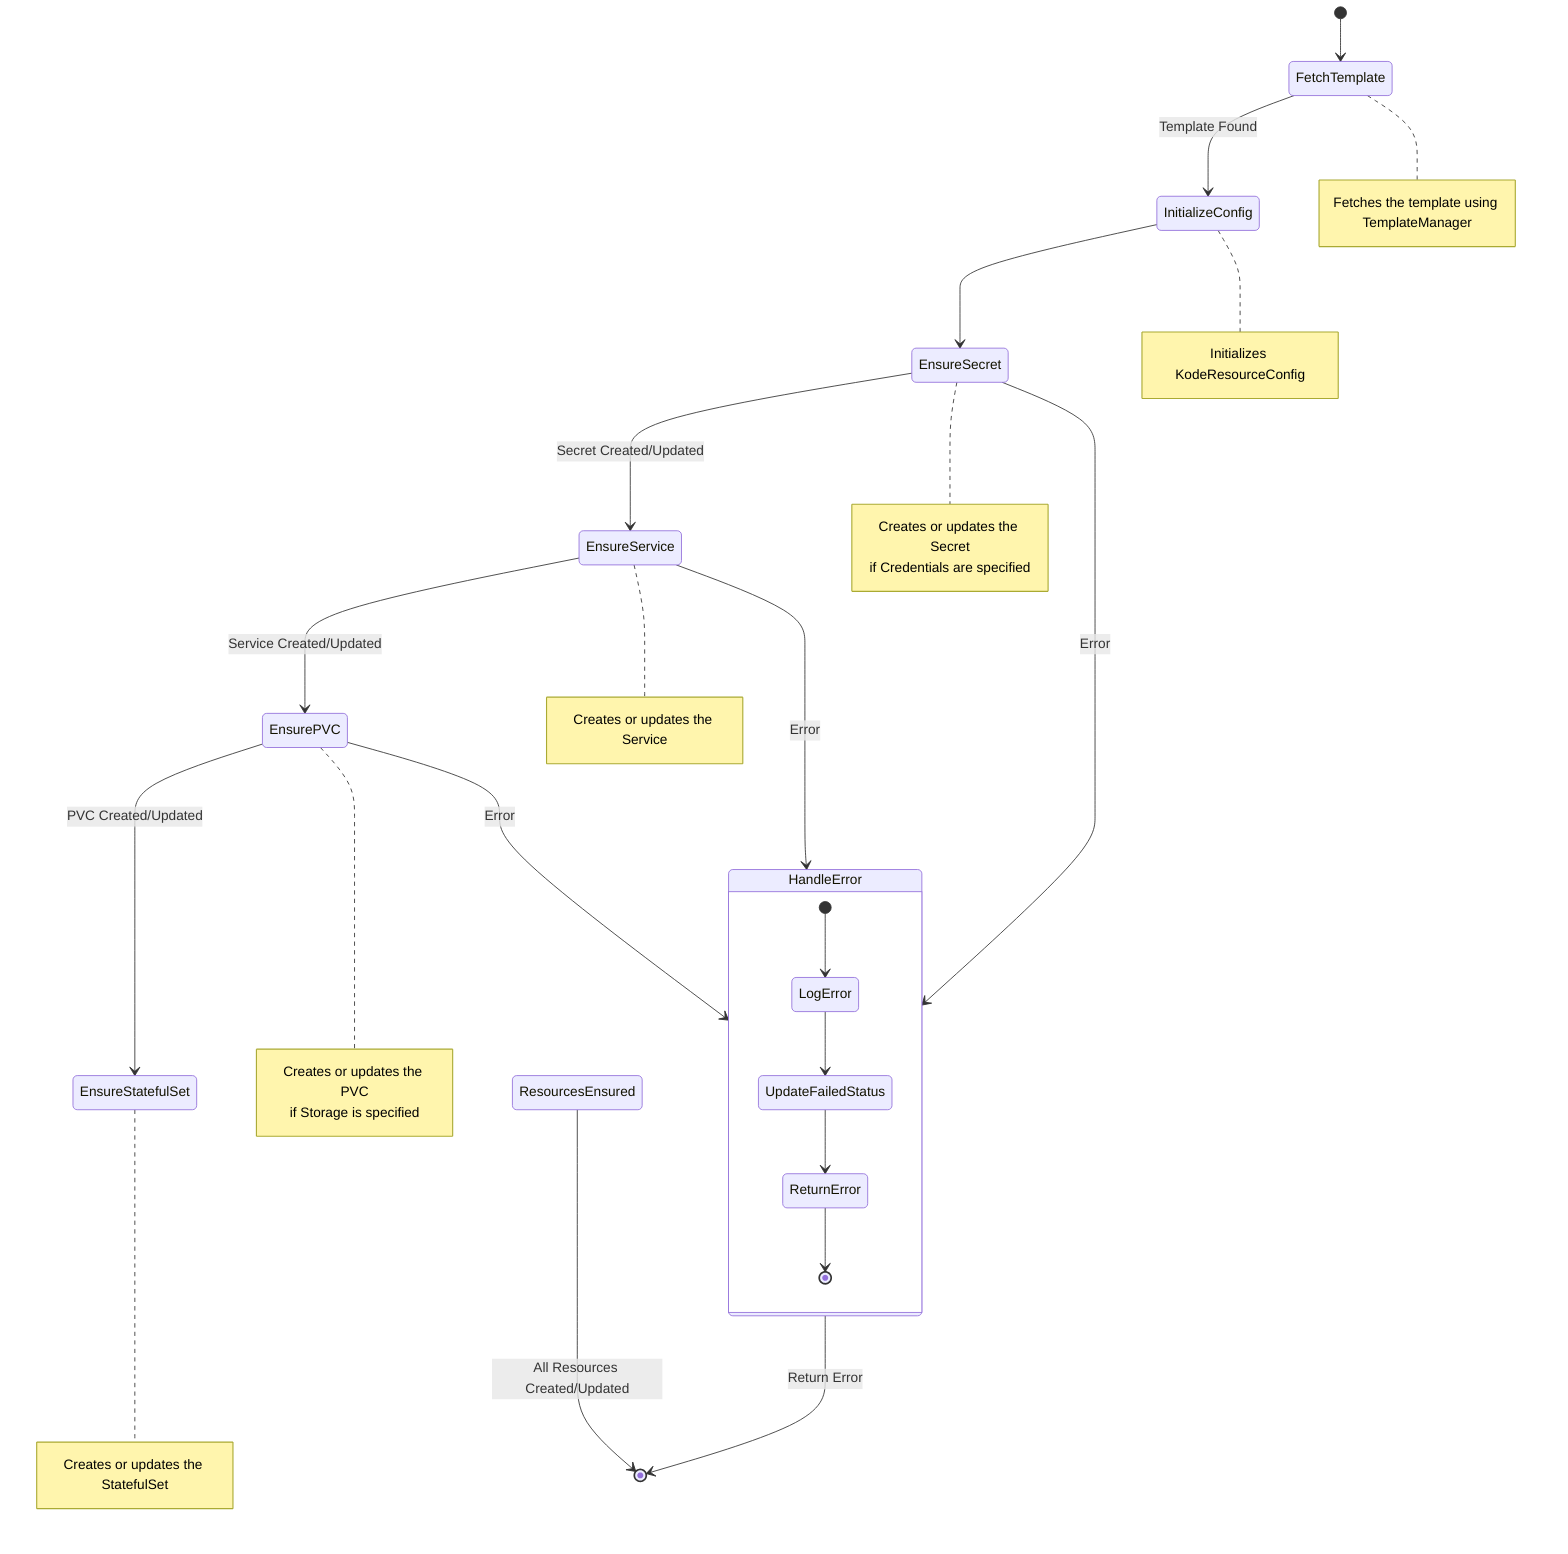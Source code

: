stateDiagram-v2
    [*] --> FetchTemplate
    FetchTemplate --> InitializeConfig : Template Found
    InitializeConfig --> EnsureSecret
    
    EnsureSecret --> EnsureService : Secret Created/Updated
    EnsureSecret --> HandleError : Error

    EnsureService --> EnsurePVC : Service Created/Updated
    EnsureService --> HandleError : Error

    EnsurePVC --> EnsureStatefulSet : PVC Created/Updated
    EnsurePVC --> HandleError : Error

    HandleError --> [*] : Return Error

    ResourcesEnsured --> [*] : All Resources Created/Updated

    state HandleError {
        [*] --> LogError
        LogError --> UpdateFailedStatus
        UpdateFailedStatus --> ReturnError
        ReturnError --> [*]
    }

    note right of FetchTemplate
        Fetches the template using TemplateManager
    end note

    note right of InitializeConfig
        Initializes KodeResourceConfig
    end note

    note right of EnsureSecret
        Creates or updates the Secret
        if Credentials are specified
    end note

    note right of EnsureService
        Creates or updates the Service
    end note

    note right of EnsurePVC
        Creates or updates the PVC
        if Storage is specified
    end note

    note right of EnsureStatefulSet
        Creates or updates the StatefulSet
    end note